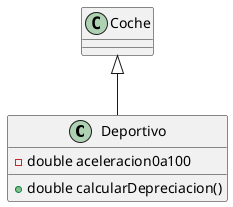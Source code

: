 @startuml

class Deportivo extends Coche {
    - double aceleracion0a100
    + double calcularDepreciacion()
}

@enduml
